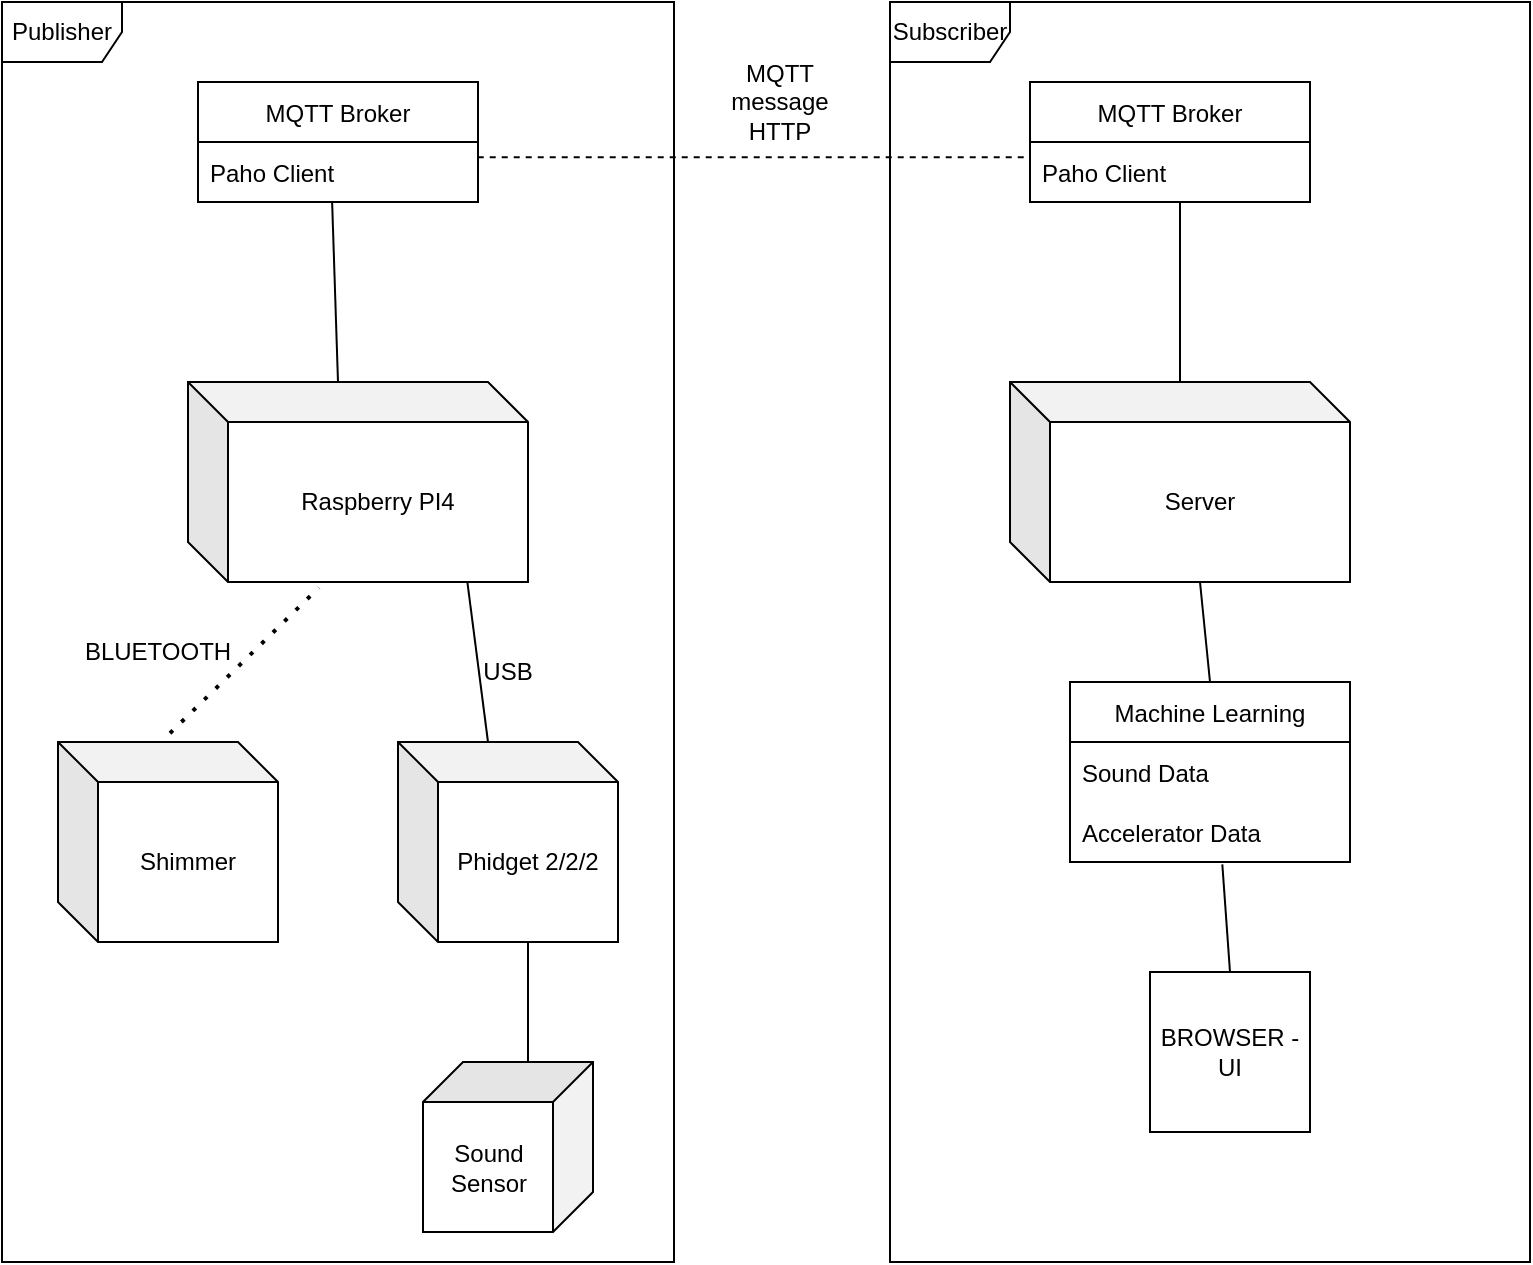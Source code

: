 <mxfile version="17.4.2" type="device"><diagram id="9SBNPfI7d5b_c24MRq1R" name="Pagina-1"><mxGraphModel dx="1038" dy="649" grid="1" gridSize="10" guides="1" tooltips="1" connect="1" arrows="1" fold="1" page="1" pageScale="1" pageWidth="827" pageHeight="1169" math="0" shadow="0"><root><mxCell id="0"/><mxCell id="1" parent="0"/><mxCell id="-ZwwLQJPI1yXrUWfiXZu-1" value="Raspberry PI4" style="shape=cube;whiteSpace=wrap;html=1;boundedLbl=1;backgroundOutline=1;darkOpacity=0.05;darkOpacity2=0.1;" parent="1" vertex="1"><mxGeometry x="134" y="430" width="170" height="100" as="geometry"/></mxCell><mxCell id="-qfabCTFkczK1FtGdT8Y-1" value="Phidget 2/2/2" style="shape=cube;whiteSpace=wrap;html=1;boundedLbl=1;backgroundOutline=1;darkOpacity=0.05;darkOpacity2=0.1;" vertex="1" parent="1"><mxGeometry x="239" y="610" width="110" height="100" as="geometry"/></mxCell><mxCell id="-qfabCTFkczK1FtGdT8Y-3" value="Server" style="shape=cube;whiteSpace=wrap;html=1;boundedLbl=1;backgroundOutline=1;darkOpacity=0.05;darkOpacity2=0.1;" vertex="1" parent="1"><mxGeometry x="545" y="430" width="170" height="100" as="geometry"/></mxCell><mxCell id="-qfabCTFkczK1FtGdT8Y-6" value="Sound Sensor" style="shape=cube;whiteSpace=wrap;html=1;boundedLbl=1;backgroundOutline=1;darkOpacity=0.05;darkOpacity2=0.1;direction=south;" vertex="1" parent="1"><mxGeometry x="251.5" y="770" width="85" height="85" as="geometry"/></mxCell><mxCell id="-qfabCTFkczK1FtGdT8Y-12" value="Shimmer" style="shape=cube;whiteSpace=wrap;html=1;boundedLbl=1;backgroundOutline=1;darkOpacity=0.05;darkOpacity2=0.1;" vertex="1" parent="1"><mxGeometry x="69" y="610" width="110" height="100" as="geometry"/></mxCell><mxCell id="-qfabCTFkczK1FtGdT8Y-13" value="Machine Learning" style="swimlane;fontStyle=0;childLayout=stackLayout;horizontal=1;startSize=30;horizontalStack=0;resizeParent=1;resizeParentMax=0;resizeLast=0;collapsible=1;marginBottom=0;" vertex="1" parent="1"><mxGeometry x="575" y="580" width="140" height="90" as="geometry"/></mxCell><mxCell id="-qfabCTFkczK1FtGdT8Y-14" value="Sound Data" style="text;strokeColor=none;fillColor=none;align=left;verticalAlign=middle;spacingLeft=4;spacingRight=4;overflow=hidden;points=[[0,0.5],[1,0.5]];portConstraint=eastwest;rotatable=0;" vertex="1" parent="-qfabCTFkczK1FtGdT8Y-13"><mxGeometry y="30" width="140" height="30" as="geometry"/></mxCell><mxCell id="-qfabCTFkczK1FtGdT8Y-15" value="Accelerator Data" style="text;strokeColor=none;fillColor=none;align=left;verticalAlign=middle;spacingLeft=4;spacingRight=4;overflow=hidden;points=[[0,0.5],[1,0.5]];portConstraint=eastwest;rotatable=0;" vertex="1" parent="-qfabCTFkczK1FtGdT8Y-13"><mxGeometry y="60" width="140" height="30" as="geometry"/></mxCell><mxCell id="-qfabCTFkczK1FtGdT8Y-17" value="BROWSER - UI" style="whiteSpace=wrap;html=1;aspect=fixed;" vertex="1" parent="1"><mxGeometry x="615" y="725" width="80" height="80" as="geometry"/></mxCell><mxCell id="-qfabCTFkczK1FtGdT8Y-18" value="" style="endArrow=none;html=1;rounded=0;entryX=0;entryY=0;entryDx=95;entryDy=100;entryPerimeter=0;exitX=0.5;exitY=0;exitDx=0;exitDy=0;" edge="1" parent="1" source="-qfabCTFkczK1FtGdT8Y-13" target="-qfabCTFkczK1FtGdT8Y-3"><mxGeometry width="50" height="50" relative="1" as="geometry"><mxPoint x="405" y="650" as="sourcePoint"/><mxPoint x="455" y="600" as="targetPoint"/></mxGeometry></mxCell><mxCell id="-qfabCTFkczK1FtGdT8Y-19" value="" style="endArrow=none;html=1;rounded=0;entryX=0.544;entryY=1.04;entryDx=0;entryDy=0;entryPerimeter=0;exitX=0.5;exitY=0;exitDx=0;exitDy=0;" edge="1" parent="1" source="-qfabCTFkczK1FtGdT8Y-17" target="-qfabCTFkczK1FtGdT8Y-15"><mxGeometry width="50" height="50" relative="1" as="geometry"><mxPoint x="405" y="650" as="sourcePoint"/><mxPoint x="455" y="600" as="targetPoint"/></mxGeometry></mxCell><mxCell id="-qfabCTFkczK1FtGdT8Y-21" value="" style="endArrow=none;html=1;rounded=0;entryX=0.822;entryY=1.004;entryDx=0;entryDy=0;entryPerimeter=0;exitX=0;exitY=0;exitDx=45;exitDy=0;exitPerimeter=0;" edge="1" parent="1" source="-qfabCTFkczK1FtGdT8Y-1" target="-ZwwLQJPI1yXrUWfiXZu-1"><mxGeometry width="50" height="50" relative="1" as="geometry"><mxPoint x="389" y="650" as="sourcePoint"/><mxPoint x="439" y="600" as="targetPoint"/></mxGeometry></mxCell><mxCell id="-qfabCTFkczK1FtGdT8Y-22" value="" style="endArrow=none;html=1;rounded=0;entryX=0;entryY=0;entryDx=65;entryDy=100;entryPerimeter=0;exitX=0;exitY=0;exitDx=0;exitDy=32.5;exitPerimeter=0;" edge="1" parent="1" source="-qfabCTFkczK1FtGdT8Y-6" target="-qfabCTFkczK1FtGdT8Y-1"><mxGeometry width="50" height="50" relative="1" as="geometry"><mxPoint x="389" y="650" as="sourcePoint"/><mxPoint x="439" y="600" as="targetPoint"/></mxGeometry></mxCell><mxCell id="-qfabCTFkczK1FtGdT8Y-26" value="Publisher" style="shape=umlFrame;whiteSpace=wrap;html=1;" vertex="1" parent="1"><mxGeometry x="41" y="240" width="336" height="630" as="geometry"/></mxCell><mxCell id="-qfabCTFkczK1FtGdT8Y-27" value="Subscriber" style="shape=umlFrame;whiteSpace=wrap;html=1;" vertex="1" parent="1"><mxGeometry x="485" y="240" width="320" height="630" as="geometry"/></mxCell><mxCell id="-qfabCTFkczK1FtGdT8Y-28" value="MQTT message&lt;br&gt;HTTP" style="text;html=1;strokeColor=none;fillColor=none;align=center;verticalAlign=middle;whiteSpace=wrap;rounded=0;" vertex="1" parent="1"><mxGeometry x="390" y="270" width="80" height="40" as="geometry"/></mxCell><mxCell id="-qfabCTFkczK1FtGdT8Y-30" value="" style="endArrow=none;dashed=1;html=1;dashPattern=1 3;strokeWidth=2;rounded=0;entryX=0.385;entryY=1.028;entryDx=0;entryDy=0;entryPerimeter=0;exitX=0.509;exitY=-0.044;exitDx=0;exitDy=0;exitPerimeter=0;" edge="1" parent="1" source="-qfabCTFkczK1FtGdT8Y-12" target="-ZwwLQJPI1yXrUWfiXZu-1"><mxGeometry width="50" height="50" relative="1" as="geometry"><mxPoint x="389" y="640" as="sourcePoint"/><mxPoint x="439" y="590" as="targetPoint"/></mxGeometry></mxCell><mxCell id="-qfabCTFkczK1FtGdT8Y-31" value="USB" style="text;html=1;strokeColor=none;fillColor=none;align=center;verticalAlign=middle;whiteSpace=wrap;rounded=0;" vertex="1" parent="1"><mxGeometry x="264" y="560" width="60" height="30" as="geometry"/></mxCell><mxCell id="-qfabCTFkczK1FtGdT8Y-32" value="BLUETOOTH" style="text;html=1;strokeColor=none;fillColor=none;align=center;verticalAlign=middle;whiteSpace=wrap;rounded=0;" vertex="1" parent="1"><mxGeometry x="89" y="550" width="60" height="30" as="geometry"/></mxCell><mxCell id="-qfabCTFkczK1FtGdT8Y-33" value="MQTT Broker" style="swimlane;fontStyle=0;childLayout=stackLayout;horizontal=1;startSize=30;horizontalStack=0;resizeParent=1;resizeParentMax=0;resizeLast=0;collapsible=1;marginBottom=0;" vertex="1" parent="1"><mxGeometry x="139" y="280" width="140" height="60" as="geometry"/></mxCell><mxCell id="-qfabCTFkczK1FtGdT8Y-34" value="Paho Client" style="text;strokeColor=none;fillColor=none;align=left;verticalAlign=middle;spacingLeft=4;spacingRight=4;overflow=hidden;points=[[0,0.5],[1,0.5]];portConstraint=eastwest;rotatable=0;" vertex="1" parent="-qfabCTFkczK1FtGdT8Y-33"><mxGeometry y="30" width="140" height="30" as="geometry"/></mxCell><mxCell id="-qfabCTFkczK1FtGdT8Y-37" value="" style="endArrow=none;html=1;rounded=0;exitX=0;exitY=0;exitDx=75;exitDy=0;exitPerimeter=0;entryX=0.479;entryY=1;entryDx=0;entryDy=0;entryPerimeter=0;" edge="1" parent="1" source="-ZwwLQJPI1yXrUWfiXZu-1" target="-qfabCTFkczK1FtGdT8Y-34"><mxGeometry width="50" height="50" relative="1" as="geometry"><mxPoint x="390" y="470" as="sourcePoint"/><mxPoint x="440" y="420" as="targetPoint"/></mxGeometry></mxCell><mxCell id="-qfabCTFkczK1FtGdT8Y-38" value="MQTT Broker" style="swimlane;fontStyle=0;childLayout=stackLayout;horizontal=1;startSize=30;horizontalStack=0;resizeParent=1;resizeParentMax=0;resizeLast=0;collapsible=1;marginBottom=0;" vertex="1" parent="1"><mxGeometry x="555" y="280" width="140" height="60" as="geometry"/></mxCell><mxCell id="-qfabCTFkczK1FtGdT8Y-39" value="Paho Client" style="text;strokeColor=none;fillColor=none;align=left;verticalAlign=middle;spacingLeft=4;spacingRight=4;overflow=hidden;points=[[0,0.5],[1,0.5]];portConstraint=eastwest;rotatable=0;" vertex="1" parent="-qfabCTFkczK1FtGdT8Y-38"><mxGeometry y="30" width="140" height="30" as="geometry"/></mxCell><mxCell id="-qfabCTFkczK1FtGdT8Y-40" value="" style="endArrow=none;html=1;rounded=0;" edge="1" parent="1"><mxGeometry width="50" height="50" relative="1" as="geometry"><mxPoint x="630" y="430" as="sourcePoint"/><mxPoint x="630" y="340" as="targetPoint"/></mxGeometry></mxCell><mxCell id="-qfabCTFkczK1FtGdT8Y-41" value="" style="endArrow=none;dashed=1;html=1;rounded=0;exitX=0.999;exitY=0.253;exitDx=0;exitDy=0;exitPerimeter=0;entryX=-0.001;entryY=0.253;entryDx=0;entryDy=0;entryPerimeter=0;" edge="1" parent="1" source="-qfabCTFkczK1FtGdT8Y-34" target="-qfabCTFkczK1FtGdT8Y-39"><mxGeometry width="50" height="50" relative="1" as="geometry"><mxPoint x="430" y="490" as="sourcePoint"/><mxPoint x="550" y="320" as="targetPoint"/></mxGeometry></mxCell></root></mxGraphModel></diagram></mxfile>